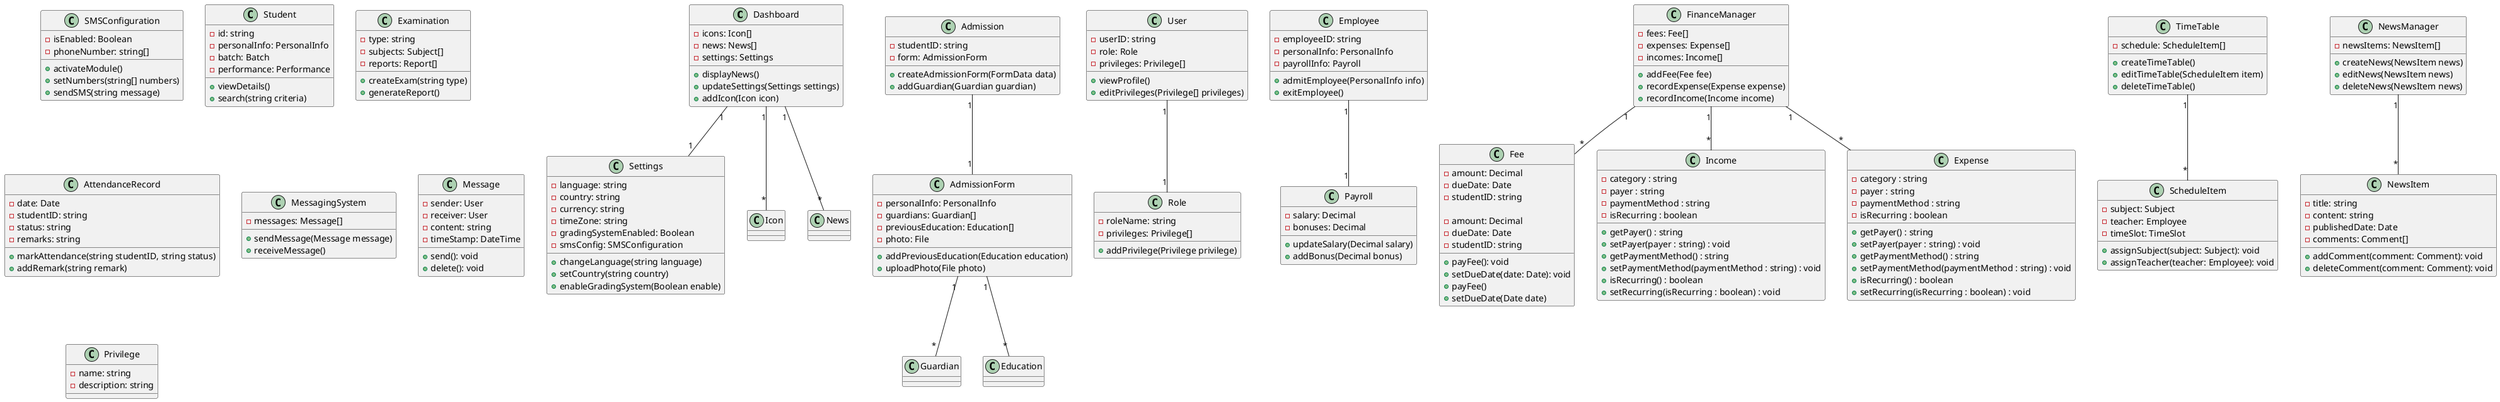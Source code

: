 @startuml InstituteManagementSystem

class Dashboard {
    -icons: Icon[]
    -news: News[]
    -settings: Settings
    +displayNews()
    +updateSettings(Settings settings)
    +addIcon(Icon icon)
}

class Settings {
    -language: string
    -country: string
    -currency: string
    -timeZone: string
    -gradingSystemEnabled: Boolean
    -smsConfig: SMSConfiguration
    +changeLanguage(string language)
    +setCountry(string country)
    +enableGradingSystem(Boolean enable)
}

class SMSConfiguration {
    -isEnabled: Boolean
    -phoneNumber: string[]
    +activateModule()
    +setNumbers(string[] numbers)
    +sendSMS(string message)
}

class Admission {
    -studentID: string
    -form: AdmissionForm
    +createAdmissionForm(FormData data)
    +addGuardian(Guardian guardian)
}

class AdmissionForm {
    -personalInfo: PersonalInfo
    -guardians: Guardian[]
    -previousEducation: Education[]
    -photo: File
    +addPreviousEducation(Education education)
    +uploadPhoto(File photo)
}

class Student {
    -id: string
    -personalInfo: PersonalInfo
    -batch: Batch
    -performance: Performance
    +viewDetails()
    +search(string criteria)
}

class Examination {
    -type: string
    -subjects: Subject[]
    -reports: Report[]
    +createExam(string type)
    +generateReport()
}

class User {
    -userID: string
    -role: Role
    -privileges: Privilege[]
    +viewProfile()
    +editPrivileges(Privilege[] privileges)
}

class Employee {
    -employeeID: string
    -personalInfo: PersonalInfo
    -payrollInfo: Payroll
    +admitEmployee(PersonalInfo info)
    +exitEmployee()
}

class Payroll {
    -salary: Decimal
    -bonuses: Decimal
    +updateSalary(Decimal salary)
    +addBonus(Decimal bonus)
}

class AttendanceRecord {
    -date: Date
    -studentID: string
    -status: string
    -remarks: string
    +markAttendance(string studentID, string status)
    +addRemark(string remark)
}

class FinanceManager {
    -fees: Fee[]
    -expenses: Expense[]
    -incomes: Income[]
    +addFee(Fee fee)
    +recordExpense(Expense expense)
    +recordIncome(Income income)
}
class Fee {
  - amount: Decimal
  - dueDate: Date
  - studentID: string

  + payFee(): void
  + setDueDate(date: Date): void
}


class MessagingSystem {
    -messages: Message[]
    +sendMessage(Message message)
    +receiveMessage()
}

class Message {
  - sender: User
  - receiver: User
  - content: string
  - timeStamp: DateTime

  + send(): void
  + delete(): void
}

class TimeTable {
    -schedule: ScheduleItem[]
    +createTimeTable()
    +editTimeTable(ScheduleItem item)
    +deleteTimeTable()
}

class ScheduleItem {
  - subject: Subject
  - teacher: Employee
  - timeSlot: TimeSlot

  + assignSubject(subject: Subject): void
  + assignTeacher(teacher: Employee): void
}

class NewsManager {
    -newsItems: NewsItem[]
    +createNews(NewsItem news)
    +editNews(NewsItem news)
    +deleteNews(NewsItem news)
}

class NewsItem {
  - title: string
  - content: string
  - publishedDate: Date
  - comments: Comment[]

  + addComment(comment: Comment): void
  + deleteComment(comment: Comment): void
}


class Role {
    -roleName: string
    -privileges: Privilege[]
    +addPrivilege(Privilege privilege)
}

class Fee {
    -amount: Decimal
    -dueDate: Date
    -studentID: string
    +payFee()
    +setDueDate(Date date)
}
class Income {
    - category : string
    - payer : string
    - paymentMethod : string
    - isRecurring : boolean

    + getPayer() : string
    + setPayer(payer : string) : void
    + getPaymentMethod() : string
    + setPaymentMethod(paymentMethod : string) : void
    + isRecurring() : boolean
    + setRecurring(isRecurring : boolean) : void
}

class Expense {
    - category : string
    - payer : string
    - paymentMethod : string
    - isRecurring : boolean

    + getPayer() : string
    + setPayer(payer : string) : void
    + getPaymentMethod() : string
    + setPaymentMethod(paymentMethod : string) : void
    + isRecurring() : boolean
    + setRecurring(isRecurring : boolean) : void
}

class Privilege {
    -name: string
    -description: string
}

' Relationships
Dashboard "1" -- "1" Settings
Dashboard "1" -- "*" Icon
Dashboard "1" -- "*" News
Admission "1" -- "1" AdmissionForm
AdmissionForm "1" -- "*" Guardian
AdmissionForm "1" -- "*" Education
User "1" -- "1" Role
Employee "1" -- "1" Payroll
FinanceManager "1" -- "*" Fee
FinanceManager "1" -- "*" Expense
FinanceManager "1" -- "*" Income
TimeTable "1" -- "*" ScheduleItem
NewsManager "1" -- "*" NewsItem

@enduml